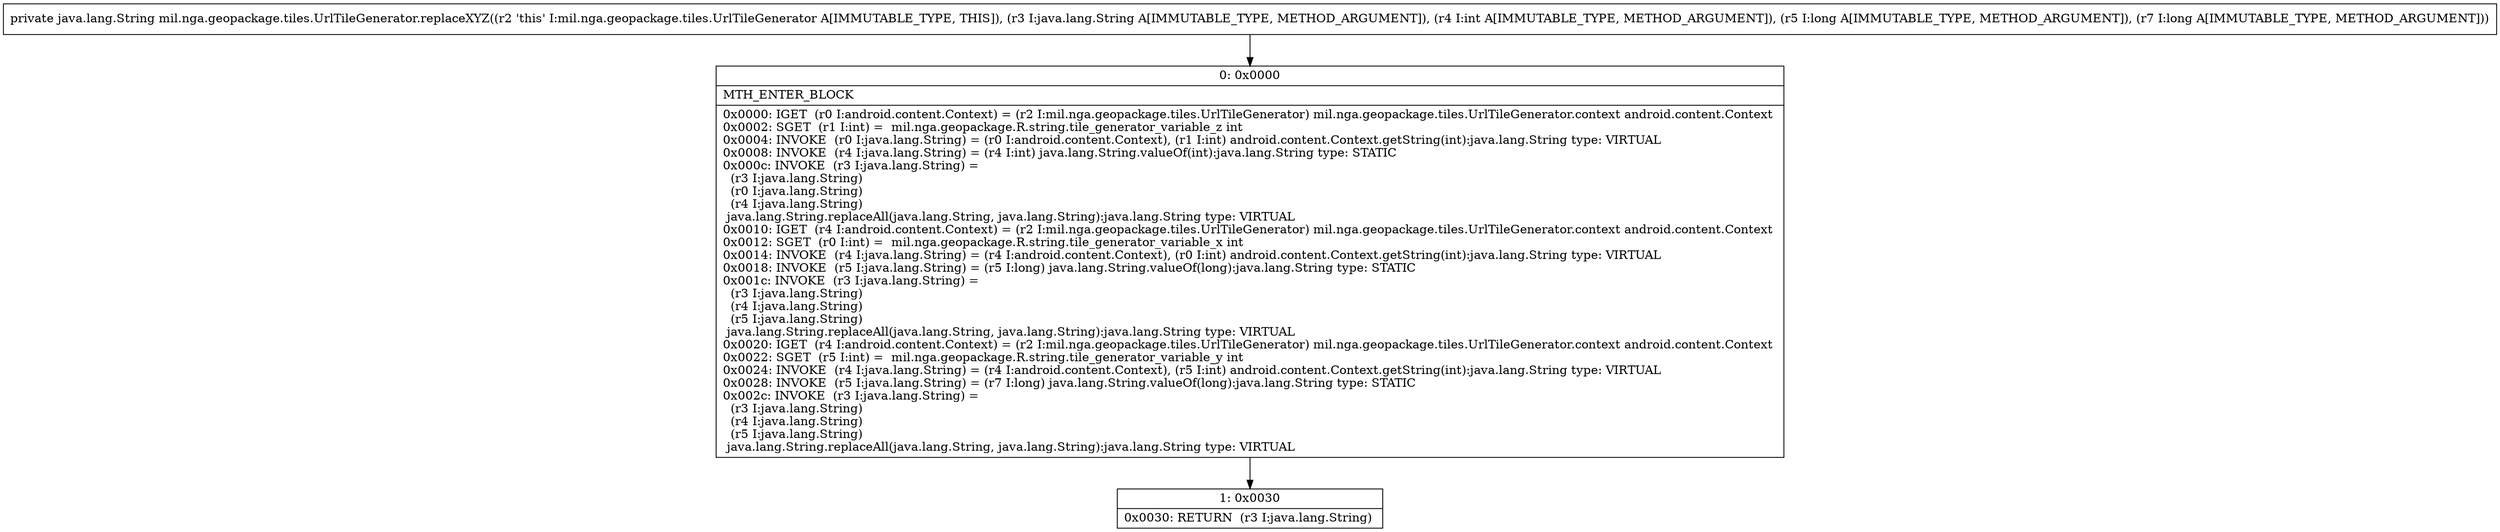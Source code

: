 digraph "CFG formil.nga.geopackage.tiles.UrlTileGenerator.replaceXYZ(Ljava\/lang\/String;IJJ)Ljava\/lang\/String;" {
Node_0 [shape=record,label="{0\:\ 0x0000|MTH_ENTER_BLOCK\l|0x0000: IGET  (r0 I:android.content.Context) = (r2 I:mil.nga.geopackage.tiles.UrlTileGenerator) mil.nga.geopackage.tiles.UrlTileGenerator.context android.content.Context \l0x0002: SGET  (r1 I:int) =  mil.nga.geopackage.R.string.tile_generator_variable_z int \l0x0004: INVOKE  (r0 I:java.lang.String) = (r0 I:android.content.Context), (r1 I:int) android.content.Context.getString(int):java.lang.String type: VIRTUAL \l0x0008: INVOKE  (r4 I:java.lang.String) = (r4 I:int) java.lang.String.valueOf(int):java.lang.String type: STATIC \l0x000c: INVOKE  (r3 I:java.lang.String) = \l  (r3 I:java.lang.String)\l  (r0 I:java.lang.String)\l  (r4 I:java.lang.String)\l java.lang.String.replaceAll(java.lang.String, java.lang.String):java.lang.String type: VIRTUAL \l0x0010: IGET  (r4 I:android.content.Context) = (r2 I:mil.nga.geopackage.tiles.UrlTileGenerator) mil.nga.geopackage.tiles.UrlTileGenerator.context android.content.Context \l0x0012: SGET  (r0 I:int) =  mil.nga.geopackage.R.string.tile_generator_variable_x int \l0x0014: INVOKE  (r4 I:java.lang.String) = (r4 I:android.content.Context), (r0 I:int) android.content.Context.getString(int):java.lang.String type: VIRTUAL \l0x0018: INVOKE  (r5 I:java.lang.String) = (r5 I:long) java.lang.String.valueOf(long):java.lang.String type: STATIC \l0x001c: INVOKE  (r3 I:java.lang.String) = \l  (r3 I:java.lang.String)\l  (r4 I:java.lang.String)\l  (r5 I:java.lang.String)\l java.lang.String.replaceAll(java.lang.String, java.lang.String):java.lang.String type: VIRTUAL \l0x0020: IGET  (r4 I:android.content.Context) = (r2 I:mil.nga.geopackage.tiles.UrlTileGenerator) mil.nga.geopackage.tiles.UrlTileGenerator.context android.content.Context \l0x0022: SGET  (r5 I:int) =  mil.nga.geopackage.R.string.tile_generator_variable_y int \l0x0024: INVOKE  (r4 I:java.lang.String) = (r4 I:android.content.Context), (r5 I:int) android.content.Context.getString(int):java.lang.String type: VIRTUAL \l0x0028: INVOKE  (r5 I:java.lang.String) = (r7 I:long) java.lang.String.valueOf(long):java.lang.String type: STATIC \l0x002c: INVOKE  (r3 I:java.lang.String) = \l  (r3 I:java.lang.String)\l  (r4 I:java.lang.String)\l  (r5 I:java.lang.String)\l java.lang.String.replaceAll(java.lang.String, java.lang.String):java.lang.String type: VIRTUAL \l}"];
Node_1 [shape=record,label="{1\:\ 0x0030|0x0030: RETURN  (r3 I:java.lang.String) \l}"];
MethodNode[shape=record,label="{private java.lang.String mil.nga.geopackage.tiles.UrlTileGenerator.replaceXYZ((r2 'this' I:mil.nga.geopackage.tiles.UrlTileGenerator A[IMMUTABLE_TYPE, THIS]), (r3 I:java.lang.String A[IMMUTABLE_TYPE, METHOD_ARGUMENT]), (r4 I:int A[IMMUTABLE_TYPE, METHOD_ARGUMENT]), (r5 I:long A[IMMUTABLE_TYPE, METHOD_ARGUMENT]), (r7 I:long A[IMMUTABLE_TYPE, METHOD_ARGUMENT])) }"];
MethodNode -> Node_0;
Node_0 -> Node_1;
}

